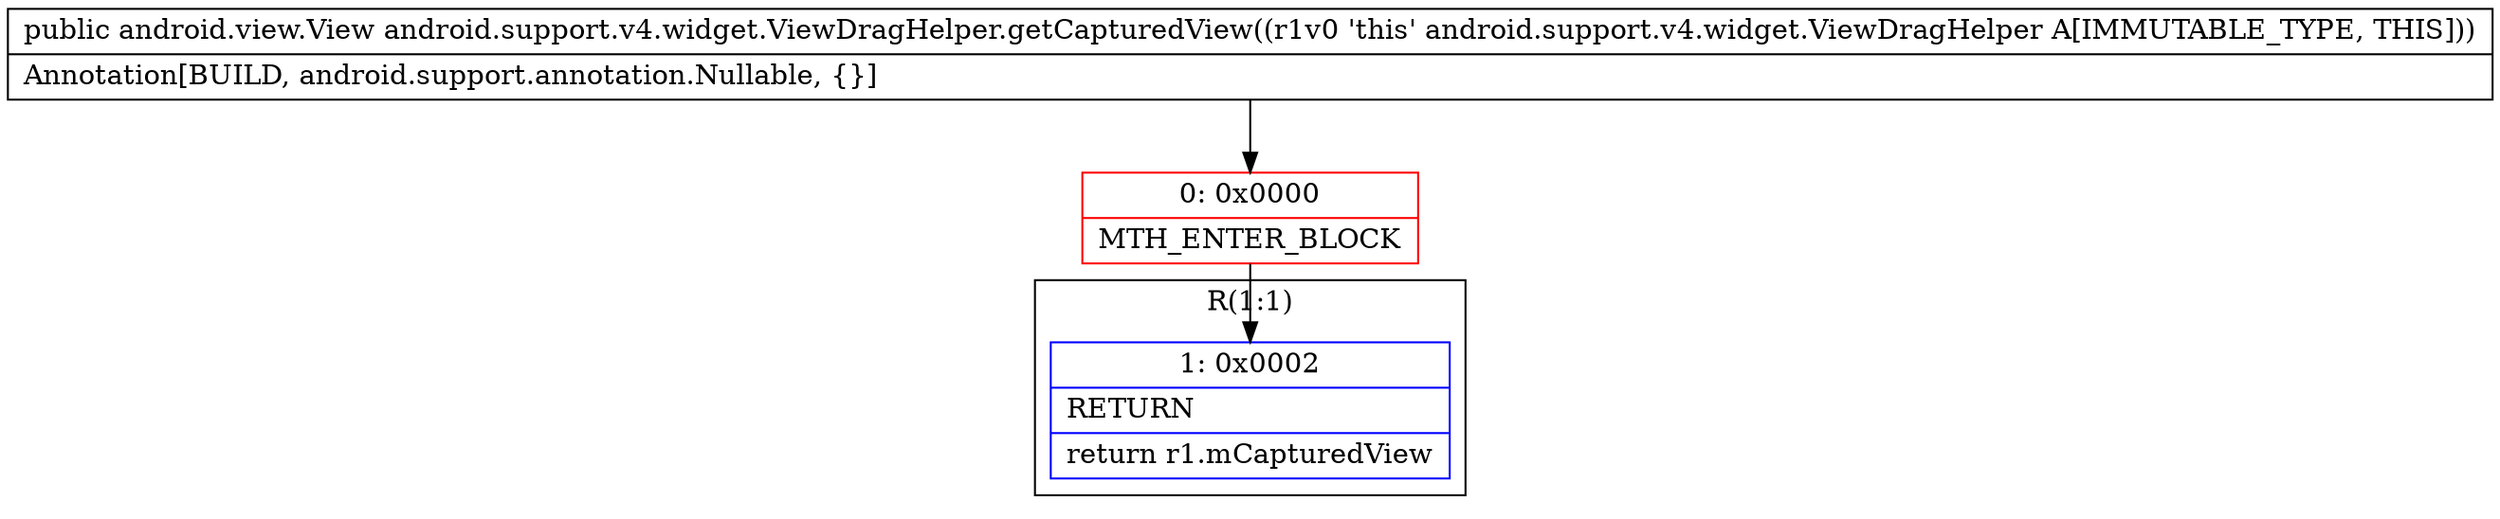 digraph "CFG forandroid.support.v4.widget.ViewDragHelper.getCapturedView()Landroid\/view\/View;" {
subgraph cluster_Region_863974930 {
label = "R(1:1)";
node [shape=record,color=blue];
Node_1 [shape=record,label="{1\:\ 0x0002|RETURN\l|return r1.mCapturedView\l}"];
}
Node_0 [shape=record,color=red,label="{0\:\ 0x0000|MTH_ENTER_BLOCK\l}"];
MethodNode[shape=record,label="{public android.view.View android.support.v4.widget.ViewDragHelper.getCapturedView((r1v0 'this' android.support.v4.widget.ViewDragHelper A[IMMUTABLE_TYPE, THIS]))  | Annotation[BUILD, android.support.annotation.Nullable, \{\}]\l}"];
MethodNode -> Node_0;
Node_0 -> Node_1;
}

